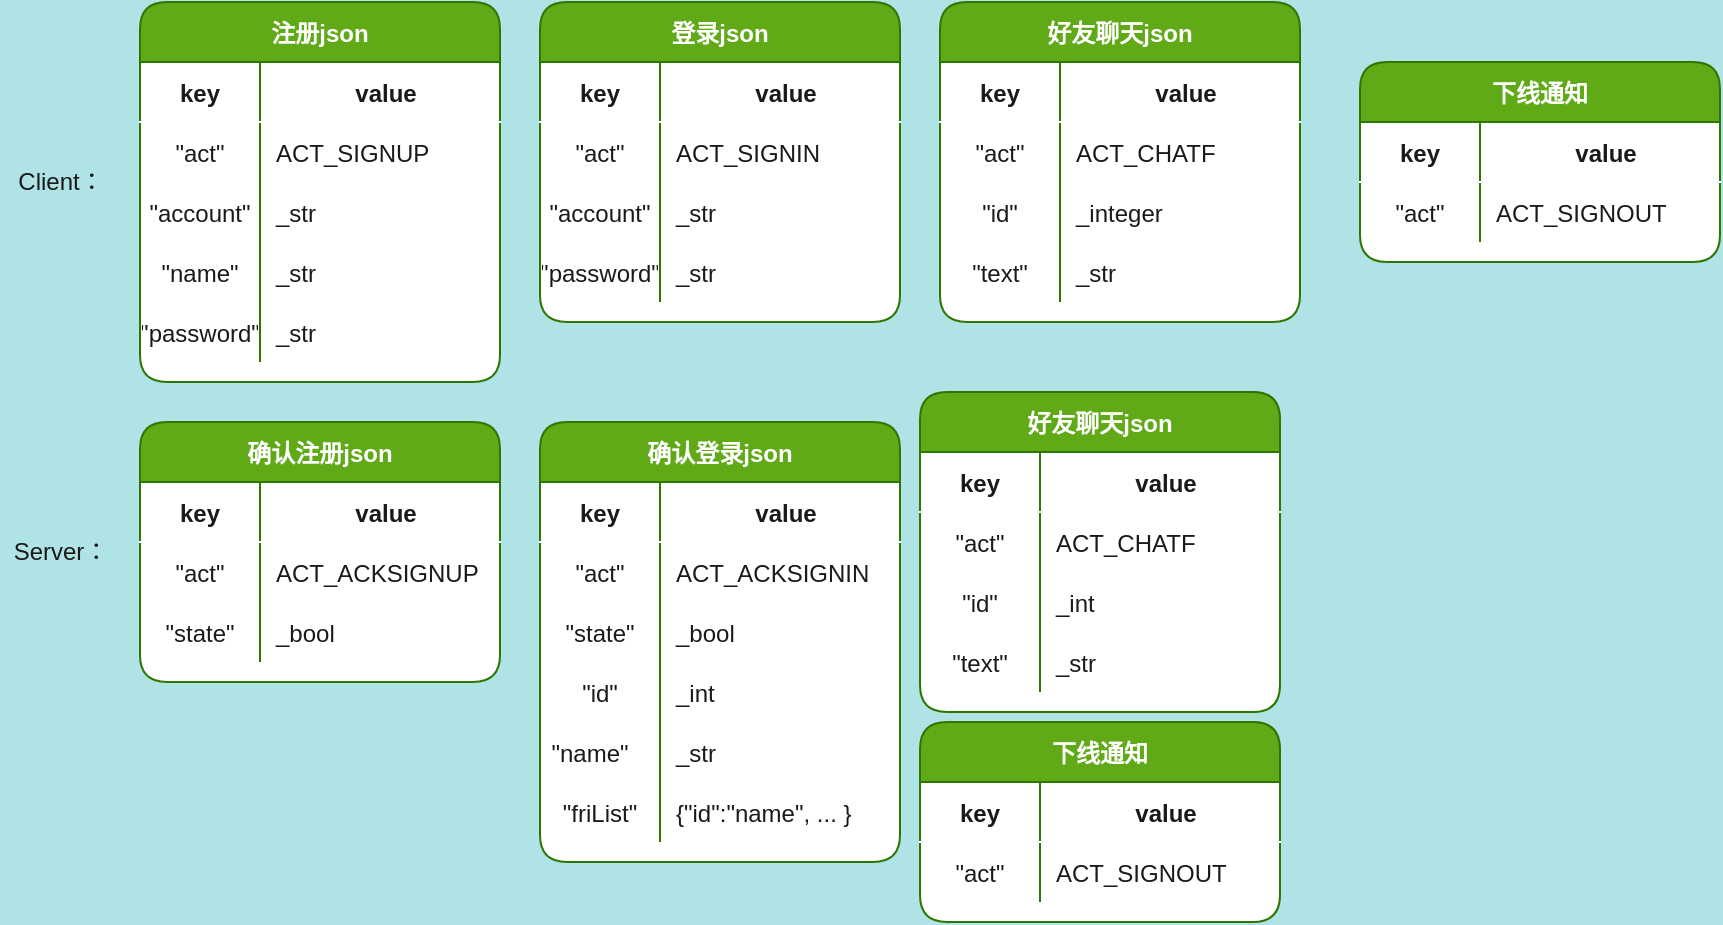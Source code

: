 <mxfile version="17.2.4" type="device"><diagram id="UB6spBwPqPlAXgm_KK_Y" name="Page-1"><mxGraphModel dx="981" dy="578" grid="1" gridSize="10" guides="1" tooltips="1" connect="1" arrows="1" fold="1" page="1" pageScale="1" pageWidth="827" pageHeight="1169" background="#B0E3E6" math="0" shadow="0"><root><mxCell id="0"/><mxCell id="1" parent="0"/><mxCell id="nh7PhufCYoo01b95kY0E-214" value="注册json" style="shape=table;startSize=30;container=1;collapsible=1;childLayout=tableLayout;fixedRows=1;rowLines=0;fontStyle=1;align=center;resizeLast=1;rounded=1;shadow=0;fillColor=#60a917;strokeColor=#2D7600;fontColor=#ffffff;flipH=1;flipV=0;swimlaneFillColor=default;" parent="1" vertex="1"><mxGeometry x="80" y="40" width="180" height="190" as="geometry"/></mxCell><mxCell id="nh7PhufCYoo01b95kY0E-215" value="" style="shape=tableRow;horizontal=0;startSize=0;swimlaneHead=0;swimlaneBody=0;fillColor=none;collapsible=0;dropTarget=0;points=[[0,0.5],[1,0.5]];portConstraint=eastwest;top=0;left=0;right=0;bottom=1;rounded=1;shadow=0;fontColor=#1A1A1A;strokeColor=#FFFFFF;" parent="nh7PhufCYoo01b95kY0E-214" vertex="1"><mxGeometry y="30" width="180" height="30" as="geometry"/></mxCell><mxCell id="nh7PhufCYoo01b95kY0E-216" value="key" style="shape=partialRectangle;connectable=0;fillColor=none;top=0;left=0;bottom=0;right=0;fontStyle=1;overflow=hidden;rounded=1;shadow=0;fontColor=#1A1A1A;strokeColor=#FFFFFF;" parent="nh7PhufCYoo01b95kY0E-215" vertex="1"><mxGeometry width="60" height="30" as="geometry"><mxRectangle width="60" height="30" as="alternateBounds"/></mxGeometry></mxCell><mxCell id="nh7PhufCYoo01b95kY0E-217" value="value" style="shape=partialRectangle;connectable=0;fillColor=none;top=0;left=0;bottom=0;right=0;align=center;spacingLeft=6;fontStyle=1;overflow=hidden;rounded=1;shadow=0;fontColor=#1A1A1A;strokeColor=#66FF66;verticalAlign=middle;" parent="nh7PhufCYoo01b95kY0E-215" vertex="1"><mxGeometry x="60" width="120" height="30" as="geometry"><mxRectangle width="120" height="30" as="alternateBounds"/></mxGeometry></mxCell><mxCell id="nh7PhufCYoo01b95kY0E-218" value="" style="shape=tableRow;horizontal=0;startSize=0;swimlaneHead=0;swimlaneBody=0;fillColor=none;collapsible=0;dropTarget=0;points=[[0,0.5],[1,0.5]];portConstraint=eastwest;top=0;left=0;right=0;bottom=0;rounded=1;shadow=0;fontColor=#1A1A1A;strokeColor=#FFFFFF;" parent="nh7PhufCYoo01b95kY0E-214" vertex="1"><mxGeometry y="60" width="180" height="30" as="geometry"/></mxCell><mxCell id="nh7PhufCYoo01b95kY0E-219" value="&quot;act&quot;" style="shape=partialRectangle;connectable=0;fillColor=none;top=0;left=0;bottom=0;right=0;editable=1;overflow=hidden;rounded=1;shadow=0;fontColor=#1A1A1A;strokeColor=#FFFFFF;" parent="nh7PhufCYoo01b95kY0E-218" vertex="1"><mxGeometry width="60" height="30" as="geometry"><mxRectangle width="60" height="30" as="alternateBounds"/></mxGeometry></mxCell><mxCell id="nh7PhufCYoo01b95kY0E-220" value="ACT_SIGNUP" style="shape=partialRectangle;connectable=0;fillColor=none;top=0;left=0;bottom=0;right=0;align=left;spacingLeft=6;overflow=hidden;rounded=1;shadow=0;fontColor=#1A1A1A;strokeColor=#FFFFFF;" parent="nh7PhufCYoo01b95kY0E-218" vertex="1"><mxGeometry x="60" width="120" height="30" as="geometry"><mxRectangle width="120" height="30" as="alternateBounds"/></mxGeometry></mxCell><mxCell id="nh7PhufCYoo01b95kY0E-221" value="" style="shape=tableRow;horizontal=0;startSize=0;swimlaneHead=0;swimlaneBody=0;fillColor=none;collapsible=0;dropTarget=0;points=[[0,0.5],[1,0.5]];portConstraint=eastwest;top=0;left=0;right=0;bottom=0;rounded=1;shadow=0;fontColor=#1A1A1A;strokeColor=#FFFFFF;" parent="nh7PhufCYoo01b95kY0E-214" vertex="1"><mxGeometry y="90" width="180" height="30" as="geometry"/></mxCell><mxCell id="nh7PhufCYoo01b95kY0E-222" value="&quot;account&quot;" style="shape=partialRectangle;connectable=0;fillColor=none;top=0;left=0;bottom=0;right=0;editable=1;overflow=hidden;rounded=1;shadow=0;fontColor=#1A1A1A;strokeColor=#FFFFFF;" parent="nh7PhufCYoo01b95kY0E-221" vertex="1"><mxGeometry width="60" height="30" as="geometry"><mxRectangle width="60" height="30" as="alternateBounds"/></mxGeometry></mxCell><mxCell id="nh7PhufCYoo01b95kY0E-223" value="_str" style="shape=partialRectangle;connectable=0;fillColor=none;top=0;left=0;bottom=0;right=0;align=left;spacingLeft=6;overflow=hidden;rounded=1;shadow=0;fontColor=#1A1A1A;strokeColor=#FFFFFF;" parent="nh7PhufCYoo01b95kY0E-221" vertex="1"><mxGeometry x="60" width="120" height="30" as="geometry"><mxRectangle width="120" height="30" as="alternateBounds"/></mxGeometry></mxCell><mxCell id="nh7PhufCYoo01b95kY0E-224" value="" style="shape=tableRow;horizontal=0;startSize=0;swimlaneHead=0;swimlaneBody=0;fillColor=none;collapsible=0;dropTarget=0;points=[[0,0.5],[1,0.5]];portConstraint=eastwest;top=0;left=0;right=0;bottom=0;rounded=1;shadow=0;fontColor=#1A1A1A;strokeColor=#FFFFFF;" parent="nh7PhufCYoo01b95kY0E-214" vertex="1"><mxGeometry y="120" width="180" height="30" as="geometry"/></mxCell><mxCell id="nh7PhufCYoo01b95kY0E-225" value="&quot;name&quot;" style="shape=partialRectangle;connectable=0;fillColor=none;top=0;left=0;bottom=0;right=0;editable=1;overflow=hidden;rounded=1;shadow=0;fontColor=#1A1A1A;strokeColor=#FFFFFF;" parent="nh7PhufCYoo01b95kY0E-224" vertex="1"><mxGeometry width="60" height="30" as="geometry"><mxRectangle width="60" height="30" as="alternateBounds"/></mxGeometry></mxCell><mxCell id="nh7PhufCYoo01b95kY0E-226" value="_str" style="shape=partialRectangle;connectable=0;fillColor=none;top=0;left=0;bottom=0;right=0;align=left;spacingLeft=6;overflow=hidden;rounded=1;shadow=0;fontColor=#1A1A1A;strokeColor=#FFFFFF;" parent="nh7PhufCYoo01b95kY0E-224" vertex="1"><mxGeometry x="60" width="120" height="30" as="geometry"><mxRectangle width="120" height="30" as="alternateBounds"/></mxGeometry></mxCell><mxCell id="nh7PhufCYoo01b95kY0E-227" style="shape=tableRow;horizontal=0;startSize=0;swimlaneHead=0;swimlaneBody=0;fillColor=none;collapsible=0;dropTarget=0;points=[[0,0.5],[1,0.5]];portConstraint=eastwest;top=0;left=0;right=0;bottom=0;rounded=1;shadow=0;fontColor=#1A1A1A;strokeColor=#FFFFFF;" parent="nh7PhufCYoo01b95kY0E-214" vertex="1"><mxGeometry y="150" width="180" height="30" as="geometry"/></mxCell><mxCell id="nh7PhufCYoo01b95kY0E-228" value="&quot;password&quot;" style="shape=partialRectangle;connectable=0;fillColor=none;top=0;left=0;bottom=0;right=0;editable=1;overflow=hidden;rounded=1;shadow=0;fontColor=#1A1A1A;strokeColor=#FFFFFF;" parent="nh7PhufCYoo01b95kY0E-227" vertex="1"><mxGeometry width="60" height="30" as="geometry"><mxRectangle width="60" height="30" as="alternateBounds"/></mxGeometry></mxCell><mxCell id="nh7PhufCYoo01b95kY0E-229" value="_str" style="shape=partialRectangle;connectable=0;fillColor=none;top=0;left=0;bottom=0;right=0;align=left;spacingLeft=6;overflow=hidden;rounded=1;shadow=0;fontColor=#1A1A1A;strokeColor=#FFFFFF;" parent="nh7PhufCYoo01b95kY0E-227" vertex="1"><mxGeometry x="60" width="120" height="30" as="geometry"><mxRectangle width="120" height="30" as="alternateBounds"/></mxGeometry></mxCell><mxCell id="nh7PhufCYoo01b95kY0E-236" value="登录json" style="shape=table;startSize=30;container=1;collapsible=1;childLayout=tableLayout;fixedRows=1;rowLines=0;fontStyle=1;align=center;resizeLast=1;rounded=1;shadow=0;fillColor=#60a917;strokeColor=#2D7600;fontColor=#ffffff;flipH=1;flipV=0;swimlaneFillColor=default;" parent="1" vertex="1"><mxGeometry x="280" y="40" width="180" height="160" as="geometry"/></mxCell><mxCell id="nh7PhufCYoo01b95kY0E-237" value="" style="shape=tableRow;horizontal=0;startSize=0;swimlaneHead=0;swimlaneBody=0;fillColor=none;collapsible=0;dropTarget=0;points=[[0,0.5],[1,0.5]];portConstraint=eastwest;top=0;left=0;right=0;bottom=1;rounded=1;shadow=0;fontColor=#1A1A1A;strokeColor=#FFFFFF;" parent="nh7PhufCYoo01b95kY0E-236" vertex="1"><mxGeometry y="30" width="180" height="30" as="geometry"/></mxCell><mxCell id="nh7PhufCYoo01b95kY0E-238" value="key" style="shape=partialRectangle;connectable=0;fillColor=none;top=0;left=0;bottom=0;right=0;fontStyle=1;overflow=hidden;rounded=1;shadow=0;fontColor=#1A1A1A;strokeColor=#FFFFFF;" parent="nh7PhufCYoo01b95kY0E-237" vertex="1"><mxGeometry width="60" height="30" as="geometry"><mxRectangle width="60" height="30" as="alternateBounds"/></mxGeometry></mxCell><mxCell id="nh7PhufCYoo01b95kY0E-239" value="value" style="shape=partialRectangle;connectable=0;fillColor=none;top=0;left=0;bottom=0;right=0;align=center;spacingLeft=6;fontStyle=1;overflow=hidden;rounded=1;shadow=0;fontColor=#1A1A1A;strokeColor=#66FF66;verticalAlign=middle;" parent="nh7PhufCYoo01b95kY0E-237" vertex="1"><mxGeometry x="60" width="120" height="30" as="geometry"><mxRectangle width="120" height="30" as="alternateBounds"/></mxGeometry></mxCell><mxCell id="nh7PhufCYoo01b95kY0E-240" value="" style="shape=tableRow;horizontal=0;startSize=0;swimlaneHead=0;swimlaneBody=0;fillColor=none;collapsible=0;dropTarget=0;points=[[0,0.5],[1,0.5]];portConstraint=eastwest;top=0;left=0;right=0;bottom=0;rounded=1;shadow=0;fontColor=#1A1A1A;strokeColor=#FFFFFF;" parent="nh7PhufCYoo01b95kY0E-236" vertex="1"><mxGeometry y="60" width="180" height="30" as="geometry"/></mxCell><mxCell id="nh7PhufCYoo01b95kY0E-241" value="&quot;act&quot;" style="shape=partialRectangle;connectable=0;fillColor=none;top=0;left=0;bottom=0;right=0;editable=1;overflow=hidden;rounded=1;shadow=0;fontColor=#1A1A1A;strokeColor=#FFFFFF;" parent="nh7PhufCYoo01b95kY0E-240" vertex="1"><mxGeometry width="60" height="30" as="geometry"><mxRectangle width="60" height="30" as="alternateBounds"/></mxGeometry></mxCell><mxCell id="nh7PhufCYoo01b95kY0E-242" value="ACT_SIGNIN" style="shape=partialRectangle;connectable=0;fillColor=none;top=0;left=0;bottom=0;right=0;align=left;spacingLeft=6;overflow=hidden;rounded=1;shadow=0;fontColor=#1A1A1A;strokeColor=#FFFFFF;" parent="nh7PhufCYoo01b95kY0E-240" vertex="1"><mxGeometry x="60" width="120" height="30" as="geometry"><mxRectangle width="120" height="30" as="alternateBounds"/></mxGeometry></mxCell><mxCell id="nh7PhufCYoo01b95kY0E-243" value="" style="shape=tableRow;horizontal=0;startSize=0;swimlaneHead=0;swimlaneBody=0;fillColor=none;collapsible=0;dropTarget=0;points=[[0,0.5],[1,0.5]];portConstraint=eastwest;top=0;left=0;right=0;bottom=0;rounded=1;shadow=0;fontColor=#1A1A1A;strokeColor=#FFFFFF;" parent="nh7PhufCYoo01b95kY0E-236" vertex="1"><mxGeometry y="90" width="180" height="30" as="geometry"/></mxCell><mxCell id="nh7PhufCYoo01b95kY0E-244" value="&quot;account&quot;" style="shape=partialRectangle;connectable=0;fillColor=none;top=0;left=0;bottom=0;right=0;editable=1;overflow=hidden;rounded=1;shadow=0;fontColor=#1A1A1A;strokeColor=#FFFFFF;" parent="nh7PhufCYoo01b95kY0E-243" vertex="1"><mxGeometry width="60" height="30" as="geometry"><mxRectangle width="60" height="30" as="alternateBounds"/></mxGeometry></mxCell><mxCell id="nh7PhufCYoo01b95kY0E-245" value="_str" style="shape=partialRectangle;connectable=0;fillColor=none;top=0;left=0;bottom=0;right=0;align=left;spacingLeft=6;overflow=hidden;rounded=1;shadow=0;fontColor=#1A1A1A;strokeColor=#FFFFFF;" parent="nh7PhufCYoo01b95kY0E-243" vertex="1"><mxGeometry x="60" width="120" height="30" as="geometry"><mxRectangle width="120" height="30" as="alternateBounds"/></mxGeometry></mxCell><mxCell id="nh7PhufCYoo01b95kY0E-249" style="shape=tableRow;horizontal=0;startSize=0;swimlaneHead=0;swimlaneBody=0;fillColor=none;collapsible=0;dropTarget=0;points=[[0,0.5],[1,0.5]];portConstraint=eastwest;top=0;left=0;right=0;bottom=0;rounded=1;shadow=0;fontColor=#1A1A1A;strokeColor=#FFFFFF;" parent="nh7PhufCYoo01b95kY0E-236" vertex="1"><mxGeometry y="120" width="180" height="30" as="geometry"/></mxCell><mxCell id="nh7PhufCYoo01b95kY0E-250" value="&quot;password&quot;" style="shape=partialRectangle;connectable=0;fillColor=none;top=0;left=0;bottom=0;right=0;editable=1;overflow=hidden;rounded=1;shadow=0;fontColor=#1A1A1A;strokeColor=#FFFFFF;" parent="nh7PhufCYoo01b95kY0E-249" vertex="1"><mxGeometry width="60" height="30" as="geometry"><mxRectangle width="60" height="30" as="alternateBounds"/></mxGeometry></mxCell><mxCell id="nh7PhufCYoo01b95kY0E-251" value="_str" style="shape=partialRectangle;connectable=0;fillColor=none;top=0;left=0;bottom=0;right=0;align=left;spacingLeft=6;overflow=hidden;rounded=1;shadow=0;fontColor=#1A1A1A;strokeColor=#FFFFFF;" parent="nh7PhufCYoo01b95kY0E-249" vertex="1"><mxGeometry x="60" width="120" height="30" as="geometry"><mxRectangle width="120" height="30" as="alternateBounds"/></mxGeometry></mxCell><mxCell id="nh7PhufCYoo01b95kY0E-252" value="好友聊天json" style="shape=table;startSize=30;container=1;collapsible=1;childLayout=tableLayout;fixedRows=1;rowLines=0;fontStyle=1;align=center;resizeLast=1;rounded=1;shadow=0;fillColor=#60a917;strokeColor=#2D7600;fontColor=#ffffff;flipH=1;flipV=0;swimlaneFillColor=default;" parent="1" vertex="1"><mxGeometry x="480" y="40" width="180" height="160" as="geometry"/></mxCell><mxCell id="nh7PhufCYoo01b95kY0E-253" value="" style="shape=tableRow;horizontal=0;startSize=0;swimlaneHead=0;swimlaneBody=0;fillColor=none;collapsible=0;dropTarget=0;points=[[0,0.5],[1,0.5]];portConstraint=eastwest;top=0;left=0;right=0;bottom=1;rounded=1;shadow=0;fontColor=#1A1A1A;strokeColor=#FFFFFF;" parent="nh7PhufCYoo01b95kY0E-252" vertex="1"><mxGeometry y="30" width="180" height="30" as="geometry"/></mxCell><mxCell id="nh7PhufCYoo01b95kY0E-254" value="key" style="shape=partialRectangle;connectable=0;fillColor=none;top=0;left=0;bottom=0;right=0;fontStyle=1;overflow=hidden;rounded=1;shadow=0;fontColor=#1A1A1A;strokeColor=#FFFFFF;" parent="nh7PhufCYoo01b95kY0E-253" vertex="1"><mxGeometry width="60" height="30" as="geometry"><mxRectangle width="60" height="30" as="alternateBounds"/></mxGeometry></mxCell><mxCell id="nh7PhufCYoo01b95kY0E-255" value="value" style="shape=partialRectangle;connectable=0;fillColor=none;top=0;left=0;bottom=0;right=0;align=center;spacingLeft=6;fontStyle=1;overflow=hidden;rounded=1;shadow=0;fontColor=#1A1A1A;strokeColor=#66FF66;verticalAlign=middle;" parent="nh7PhufCYoo01b95kY0E-253" vertex="1"><mxGeometry x="60" width="120" height="30" as="geometry"><mxRectangle width="120" height="30" as="alternateBounds"/></mxGeometry></mxCell><mxCell id="nh7PhufCYoo01b95kY0E-256" value="" style="shape=tableRow;horizontal=0;startSize=0;swimlaneHead=0;swimlaneBody=0;fillColor=none;collapsible=0;dropTarget=0;points=[[0,0.5],[1,0.5]];portConstraint=eastwest;top=0;left=0;right=0;bottom=0;rounded=1;shadow=0;fontColor=#1A1A1A;strokeColor=#FFFFFF;" parent="nh7PhufCYoo01b95kY0E-252" vertex="1"><mxGeometry y="60" width="180" height="30" as="geometry"/></mxCell><mxCell id="nh7PhufCYoo01b95kY0E-257" value="&quot;act&quot;" style="shape=partialRectangle;connectable=0;fillColor=none;top=0;left=0;bottom=0;right=0;editable=1;overflow=hidden;rounded=1;shadow=0;fontColor=#1A1A1A;strokeColor=#FFFFFF;" parent="nh7PhufCYoo01b95kY0E-256" vertex="1"><mxGeometry width="60" height="30" as="geometry"><mxRectangle width="60" height="30" as="alternateBounds"/></mxGeometry></mxCell><mxCell id="nh7PhufCYoo01b95kY0E-258" value="ACT_CHATF" style="shape=partialRectangle;connectable=0;fillColor=none;top=0;left=0;bottom=0;right=0;align=left;spacingLeft=6;overflow=hidden;rounded=1;shadow=0;fontColor=#1A1A1A;strokeColor=#FFFFFF;" parent="nh7PhufCYoo01b95kY0E-256" vertex="1"><mxGeometry x="60" width="120" height="30" as="geometry"><mxRectangle width="120" height="30" as="alternateBounds"/></mxGeometry></mxCell><mxCell id="nh7PhufCYoo01b95kY0E-259" value="" style="shape=tableRow;horizontal=0;startSize=0;swimlaneHead=0;swimlaneBody=0;fillColor=none;collapsible=0;dropTarget=0;points=[[0,0.5],[1,0.5]];portConstraint=eastwest;top=0;left=0;right=0;bottom=0;rounded=1;shadow=0;fontColor=#1A1A1A;strokeColor=#FFFFFF;" parent="nh7PhufCYoo01b95kY0E-252" vertex="1"><mxGeometry y="90" width="180" height="30" as="geometry"/></mxCell><mxCell id="nh7PhufCYoo01b95kY0E-260" value="&quot;id&quot;" style="shape=partialRectangle;connectable=0;fillColor=none;top=0;left=0;bottom=0;right=0;editable=1;overflow=hidden;rounded=1;shadow=0;fontColor=#1A1A1A;strokeColor=#FFFFFF;" parent="nh7PhufCYoo01b95kY0E-259" vertex="1"><mxGeometry width="60" height="30" as="geometry"><mxRectangle width="60" height="30" as="alternateBounds"/></mxGeometry></mxCell><mxCell id="nh7PhufCYoo01b95kY0E-261" value="_integer" style="shape=partialRectangle;connectable=0;fillColor=none;top=0;left=0;bottom=0;right=0;align=left;spacingLeft=6;overflow=hidden;rounded=1;shadow=0;fontColor=#1A1A1A;strokeColor=#FFFFFF;" parent="nh7PhufCYoo01b95kY0E-259" vertex="1"><mxGeometry x="60" width="120" height="30" as="geometry"><mxRectangle width="120" height="30" as="alternateBounds"/></mxGeometry></mxCell><mxCell id="nh7PhufCYoo01b95kY0E-262" style="shape=tableRow;horizontal=0;startSize=0;swimlaneHead=0;swimlaneBody=0;fillColor=none;collapsible=0;dropTarget=0;points=[[0,0.5],[1,0.5]];portConstraint=eastwest;top=0;left=0;right=0;bottom=0;rounded=1;shadow=0;fontColor=#1A1A1A;strokeColor=#FFFFFF;" parent="nh7PhufCYoo01b95kY0E-252" vertex="1"><mxGeometry y="120" width="180" height="30" as="geometry"/></mxCell><mxCell id="nh7PhufCYoo01b95kY0E-263" value="&quot;text&quot;" style="shape=partialRectangle;connectable=0;fillColor=none;top=0;left=0;bottom=0;right=0;editable=1;overflow=hidden;rounded=1;shadow=0;fontColor=#1A1A1A;strokeColor=#FFFFFF;" parent="nh7PhufCYoo01b95kY0E-262" vertex="1"><mxGeometry width="60" height="30" as="geometry"><mxRectangle width="60" height="30" as="alternateBounds"/></mxGeometry></mxCell><mxCell id="nh7PhufCYoo01b95kY0E-264" value="_str" style="shape=partialRectangle;connectable=0;fillColor=none;top=0;left=0;bottom=0;right=0;align=left;spacingLeft=6;overflow=hidden;rounded=1;shadow=0;fontColor=#1A1A1A;strokeColor=#FFFFFF;" parent="nh7PhufCYoo01b95kY0E-262" vertex="1"><mxGeometry x="60" width="120" height="30" as="geometry"><mxRectangle width="120" height="30" as="alternateBounds"/></mxGeometry></mxCell><mxCell id="nh7PhufCYoo01b95kY0E-265" value="确认注册json" style="shape=table;startSize=30;container=1;collapsible=1;childLayout=tableLayout;fixedRows=1;rowLines=0;fontStyle=1;align=center;resizeLast=1;rounded=1;shadow=0;fillColor=#60a917;strokeColor=#2D7600;fontColor=#ffffff;flipH=1;flipV=0;swimlaneFillColor=default;" parent="1" vertex="1"><mxGeometry x="80" y="250" width="180" height="130" as="geometry"/></mxCell><mxCell id="nh7PhufCYoo01b95kY0E-266" value="" style="shape=tableRow;horizontal=0;startSize=0;swimlaneHead=0;swimlaneBody=0;fillColor=none;collapsible=0;dropTarget=0;points=[[0,0.5],[1,0.5]];portConstraint=eastwest;top=0;left=0;right=0;bottom=1;rounded=1;shadow=0;fontColor=#1A1A1A;strokeColor=#FFFFFF;" parent="nh7PhufCYoo01b95kY0E-265" vertex="1"><mxGeometry y="30" width="180" height="30" as="geometry"/></mxCell><mxCell id="nh7PhufCYoo01b95kY0E-267" value="key" style="shape=partialRectangle;connectable=0;fillColor=none;top=0;left=0;bottom=0;right=0;fontStyle=1;overflow=hidden;rounded=1;shadow=0;fontColor=#1A1A1A;strokeColor=#FFFFFF;" parent="nh7PhufCYoo01b95kY0E-266" vertex="1"><mxGeometry width="60" height="30" as="geometry"><mxRectangle width="60" height="30" as="alternateBounds"/></mxGeometry></mxCell><mxCell id="nh7PhufCYoo01b95kY0E-268" value="value" style="shape=partialRectangle;connectable=0;fillColor=none;top=0;left=0;bottom=0;right=0;align=center;spacingLeft=6;fontStyle=1;overflow=hidden;rounded=1;shadow=0;fontColor=#1A1A1A;strokeColor=#66FF66;verticalAlign=middle;" parent="nh7PhufCYoo01b95kY0E-266" vertex="1"><mxGeometry x="60" width="120" height="30" as="geometry"><mxRectangle width="120" height="30" as="alternateBounds"/></mxGeometry></mxCell><mxCell id="nh7PhufCYoo01b95kY0E-269" value="" style="shape=tableRow;horizontal=0;startSize=0;swimlaneHead=0;swimlaneBody=0;fillColor=none;collapsible=0;dropTarget=0;points=[[0,0.5],[1,0.5]];portConstraint=eastwest;top=0;left=0;right=0;bottom=0;rounded=1;shadow=0;fontColor=#1A1A1A;strokeColor=#FFFFFF;" parent="nh7PhufCYoo01b95kY0E-265" vertex="1"><mxGeometry y="60" width="180" height="30" as="geometry"/></mxCell><mxCell id="nh7PhufCYoo01b95kY0E-270" value="&quot;act&quot;" style="shape=partialRectangle;connectable=0;fillColor=none;top=0;left=0;bottom=0;right=0;editable=1;overflow=hidden;rounded=1;shadow=0;fontColor=#1A1A1A;strokeColor=#FFFFFF;" parent="nh7PhufCYoo01b95kY0E-269" vertex="1"><mxGeometry width="60" height="30" as="geometry"><mxRectangle width="60" height="30" as="alternateBounds"/></mxGeometry></mxCell><mxCell id="nh7PhufCYoo01b95kY0E-271" value="ACT_ACKSIGNUP" style="shape=partialRectangle;connectable=0;fillColor=none;top=0;left=0;bottom=0;right=0;align=left;spacingLeft=6;overflow=hidden;rounded=1;shadow=0;fontColor=#1A1A1A;strokeColor=#FFFFFF;" parent="nh7PhufCYoo01b95kY0E-269" vertex="1"><mxGeometry x="60" width="120" height="30" as="geometry"><mxRectangle width="120" height="30" as="alternateBounds"/></mxGeometry></mxCell><mxCell id="nh7PhufCYoo01b95kY0E-272" value="" style="shape=tableRow;horizontal=0;startSize=0;swimlaneHead=0;swimlaneBody=0;fillColor=none;collapsible=0;dropTarget=0;points=[[0,0.5],[1,0.5]];portConstraint=eastwest;top=0;left=0;right=0;bottom=0;rounded=1;shadow=0;fontColor=#1A1A1A;strokeColor=#FFFFFF;" parent="nh7PhufCYoo01b95kY0E-265" vertex="1"><mxGeometry y="90" width="180" height="30" as="geometry"/></mxCell><mxCell id="nh7PhufCYoo01b95kY0E-273" value="&quot;state&quot;" style="shape=partialRectangle;connectable=0;fillColor=none;top=0;left=0;bottom=0;right=0;editable=1;overflow=hidden;rounded=1;shadow=0;fontColor=#1A1A1A;strokeColor=#FFFFFF;" parent="nh7PhufCYoo01b95kY0E-272" vertex="1"><mxGeometry width="60" height="30" as="geometry"><mxRectangle width="60" height="30" as="alternateBounds"/></mxGeometry></mxCell><mxCell id="nh7PhufCYoo01b95kY0E-274" value="_bool" style="shape=partialRectangle;connectable=0;fillColor=none;top=0;left=0;bottom=0;right=0;align=left;spacingLeft=6;overflow=hidden;rounded=1;shadow=0;fontColor=#1A1A1A;strokeColor=#FFFFFF;" parent="nh7PhufCYoo01b95kY0E-272" vertex="1"><mxGeometry x="60" width="120" height="30" as="geometry"><mxRectangle width="120" height="30" as="alternateBounds"/></mxGeometry></mxCell><mxCell id="nh7PhufCYoo01b95kY0E-281" value="Client：" style="text;html=1;align=center;verticalAlign=middle;resizable=0;points=[];autosize=1;strokeColor=none;fillColor=none;fontColor=#1A1A1A;flipH=1;flipV=0;" parent="1" vertex="1"><mxGeometry x="10" y="120" width="60" height="20" as="geometry"/></mxCell><mxCell id="nh7PhufCYoo01b95kY0E-282" value="Server：" style="text;html=1;align=center;verticalAlign=middle;resizable=0;points=[];autosize=1;strokeColor=none;fillColor=none;fontColor=#1A1A1A;flipH=1;flipV=0;" parent="1" vertex="1"><mxGeometry x="10" y="305" width="60" height="20" as="geometry"/></mxCell><mxCell id="nh7PhufCYoo01b95kY0E-283" value="确认登录json" style="shape=table;startSize=30;container=1;collapsible=1;childLayout=tableLayout;fixedRows=1;rowLines=0;fontStyle=1;align=center;resizeLast=1;rounded=1;shadow=0;fillColor=#60a917;strokeColor=#2D7600;fontColor=#ffffff;flipH=1;flipV=0;swimlaneFillColor=default;" parent="1" vertex="1"><mxGeometry x="280" y="250" width="180" height="220" as="geometry"/></mxCell><mxCell id="nh7PhufCYoo01b95kY0E-284" value="" style="shape=tableRow;horizontal=0;startSize=0;swimlaneHead=0;swimlaneBody=0;fillColor=none;collapsible=0;dropTarget=0;points=[[0,0.5],[1,0.5]];portConstraint=eastwest;top=0;left=0;right=0;bottom=1;rounded=1;shadow=0;fontColor=#1A1A1A;strokeColor=#FFFFFF;" parent="nh7PhufCYoo01b95kY0E-283" vertex="1"><mxGeometry y="30" width="180" height="30" as="geometry"/></mxCell><mxCell id="nh7PhufCYoo01b95kY0E-285" value="key" style="shape=partialRectangle;connectable=0;fillColor=none;top=0;left=0;bottom=0;right=0;fontStyle=1;overflow=hidden;rounded=1;shadow=0;fontColor=#1A1A1A;strokeColor=#FFFFFF;" parent="nh7PhufCYoo01b95kY0E-284" vertex="1"><mxGeometry width="60" height="30" as="geometry"><mxRectangle width="60" height="30" as="alternateBounds"/></mxGeometry></mxCell><mxCell id="nh7PhufCYoo01b95kY0E-286" value="value" style="shape=partialRectangle;connectable=0;fillColor=none;top=0;left=0;bottom=0;right=0;align=center;spacingLeft=6;fontStyle=1;overflow=hidden;rounded=1;shadow=0;fontColor=#1A1A1A;strokeColor=#66FF66;verticalAlign=middle;" parent="nh7PhufCYoo01b95kY0E-284" vertex="1"><mxGeometry x="60" width="120" height="30" as="geometry"><mxRectangle width="120" height="30" as="alternateBounds"/></mxGeometry></mxCell><mxCell id="nh7PhufCYoo01b95kY0E-287" value="" style="shape=tableRow;horizontal=0;startSize=0;swimlaneHead=0;swimlaneBody=0;fillColor=none;collapsible=0;dropTarget=0;points=[[0,0.5],[1,0.5]];portConstraint=eastwest;top=0;left=0;right=0;bottom=0;rounded=1;shadow=0;fontColor=#1A1A1A;strokeColor=#FFFFFF;" parent="nh7PhufCYoo01b95kY0E-283" vertex="1"><mxGeometry y="60" width="180" height="30" as="geometry"/></mxCell><mxCell id="nh7PhufCYoo01b95kY0E-288" value="&quot;act&quot;" style="shape=partialRectangle;connectable=0;fillColor=none;top=0;left=0;bottom=0;right=0;editable=1;overflow=hidden;rounded=1;shadow=0;fontColor=#1A1A1A;strokeColor=#FFFFFF;" parent="nh7PhufCYoo01b95kY0E-287" vertex="1"><mxGeometry width="60" height="30" as="geometry"><mxRectangle width="60" height="30" as="alternateBounds"/></mxGeometry></mxCell><mxCell id="nh7PhufCYoo01b95kY0E-289" value="ACT_ACKSIGNIN" style="shape=partialRectangle;connectable=0;fillColor=none;top=0;left=0;bottom=0;right=0;align=left;spacingLeft=6;overflow=hidden;rounded=1;shadow=0;fontColor=#1A1A1A;strokeColor=#FFFFFF;" parent="nh7PhufCYoo01b95kY0E-287" vertex="1"><mxGeometry x="60" width="120" height="30" as="geometry"><mxRectangle width="120" height="30" as="alternateBounds"/></mxGeometry></mxCell><mxCell id="nh7PhufCYoo01b95kY0E-290" value="" style="shape=tableRow;horizontal=0;startSize=0;swimlaneHead=0;swimlaneBody=0;fillColor=none;collapsible=0;dropTarget=0;points=[[0,0.5],[1,0.5]];portConstraint=eastwest;top=0;left=0;right=0;bottom=0;rounded=1;shadow=0;fontColor=#1A1A1A;strokeColor=#FFFFFF;" parent="nh7PhufCYoo01b95kY0E-283" vertex="1"><mxGeometry y="90" width="180" height="30" as="geometry"/></mxCell><mxCell id="nh7PhufCYoo01b95kY0E-291" value="&quot;state&quot;" style="shape=partialRectangle;connectable=0;fillColor=none;top=0;left=0;bottom=0;right=0;editable=1;overflow=hidden;rounded=1;shadow=0;fontColor=#1A1A1A;strokeColor=#FFFFFF;" parent="nh7PhufCYoo01b95kY0E-290" vertex="1"><mxGeometry width="60" height="30" as="geometry"><mxRectangle width="60" height="30" as="alternateBounds"/></mxGeometry></mxCell><mxCell id="nh7PhufCYoo01b95kY0E-292" value="_bool" style="shape=partialRectangle;connectable=0;fillColor=none;top=0;left=0;bottom=0;right=0;align=left;spacingLeft=6;overflow=hidden;rounded=1;shadow=0;fontColor=#1A1A1A;strokeColor=#FFFFFF;" parent="nh7PhufCYoo01b95kY0E-290" vertex="1"><mxGeometry x="60" width="120" height="30" as="geometry"><mxRectangle width="120" height="30" as="alternateBounds"/></mxGeometry></mxCell><mxCell id="eWblQBANJWj9cYZpYPlp-1" style="shape=tableRow;horizontal=0;startSize=0;swimlaneHead=0;swimlaneBody=0;fillColor=none;collapsible=0;dropTarget=0;points=[[0,0.5],[1,0.5]];portConstraint=eastwest;top=0;left=0;right=0;bottom=0;rounded=1;shadow=0;fontColor=#1A1A1A;strokeColor=#FFFFFF;" parent="nh7PhufCYoo01b95kY0E-283" vertex="1"><mxGeometry y="120" width="180" height="30" as="geometry"/></mxCell><mxCell id="eWblQBANJWj9cYZpYPlp-2" value="&quot;id&quot;" style="shape=partialRectangle;connectable=0;fillColor=none;top=0;left=0;bottom=0;right=0;editable=1;overflow=hidden;rounded=1;shadow=0;fontColor=#1A1A1A;strokeColor=#FFFFFF;" parent="eWblQBANJWj9cYZpYPlp-1" vertex="1"><mxGeometry width="60" height="30" as="geometry"><mxRectangle width="60" height="30" as="alternateBounds"/></mxGeometry></mxCell><mxCell id="eWblQBANJWj9cYZpYPlp-3" value="_int" style="shape=partialRectangle;connectable=0;fillColor=none;top=0;left=0;bottom=0;right=0;align=left;spacingLeft=6;overflow=hidden;rounded=1;shadow=0;fontColor=#1A1A1A;strokeColor=#FFFFFF;" parent="eWblQBANJWj9cYZpYPlp-1" vertex="1"><mxGeometry x="60" width="120" height="30" as="geometry"><mxRectangle width="120" height="30" as="alternateBounds"/></mxGeometry></mxCell><mxCell id="j1FwUXM-8uV0y5t_SQzI-1" style="shape=tableRow;horizontal=0;startSize=0;swimlaneHead=0;swimlaneBody=0;fillColor=none;collapsible=0;dropTarget=0;points=[[0,0.5],[1,0.5]];portConstraint=eastwest;top=0;left=0;right=0;bottom=0;rounded=1;shadow=0;fontColor=#1A1A1A;strokeColor=#FFFFFF;" parent="nh7PhufCYoo01b95kY0E-283" vertex="1"><mxGeometry y="150" width="180" height="30" as="geometry"/></mxCell><mxCell id="j1FwUXM-8uV0y5t_SQzI-2" value="&quot;name&quot;   " style="shape=partialRectangle;connectable=0;fillColor=none;top=0;left=0;bottom=0;right=0;editable=1;overflow=hidden;rounded=1;shadow=0;fontColor=#1A1A1A;strokeColor=#FFFFFF;" parent="j1FwUXM-8uV0y5t_SQzI-1" vertex="1"><mxGeometry width="60" height="30" as="geometry"><mxRectangle width="60" height="30" as="alternateBounds"/></mxGeometry></mxCell><mxCell id="j1FwUXM-8uV0y5t_SQzI-3" value="_str" style="shape=partialRectangle;connectable=0;fillColor=none;top=0;left=0;bottom=0;right=0;align=left;spacingLeft=6;overflow=hidden;rounded=1;shadow=0;fontColor=#1A1A1A;strokeColor=#FFFFFF;" parent="j1FwUXM-8uV0y5t_SQzI-1" vertex="1"><mxGeometry x="60" width="120" height="30" as="geometry"><mxRectangle width="120" height="30" as="alternateBounds"/></mxGeometry></mxCell><mxCell id="j1FwUXM-8uV0y5t_SQzI-4" style="shape=tableRow;horizontal=0;startSize=0;swimlaneHead=0;swimlaneBody=0;fillColor=none;collapsible=0;dropTarget=0;points=[[0,0.5],[1,0.5]];portConstraint=eastwest;top=0;left=0;right=0;bottom=0;rounded=1;shadow=0;fontColor=#1A1A1A;strokeColor=#FFFFFF;" parent="nh7PhufCYoo01b95kY0E-283" vertex="1"><mxGeometry y="180" width="180" height="30" as="geometry"/></mxCell><mxCell id="j1FwUXM-8uV0y5t_SQzI-5" value="&quot;friList&quot;" style="shape=partialRectangle;connectable=0;fillColor=none;top=0;left=0;bottom=0;right=0;editable=1;overflow=hidden;rounded=1;shadow=0;fontColor=#1A1A1A;strokeColor=#FFFFFF;" parent="j1FwUXM-8uV0y5t_SQzI-4" vertex="1"><mxGeometry width="60" height="30" as="geometry"><mxRectangle width="60" height="30" as="alternateBounds"/></mxGeometry></mxCell><mxCell id="j1FwUXM-8uV0y5t_SQzI-6" value="{&quot;id&quot;:&quot;name&quot;, ... }" style="shape=partialRectangle;connectable=0;fillColor=none;top=0;left=0;bottom=0;right=0;align=left;spacingLeft=6;overflow=hidden;rounded=1;shadow=0;fontColor=#1A1A1A;strokeColor=#FFFFFF;" parent="j1FwUXM-8uV0y5t_SQzI-4" vertex="1"><mxGeometry x="60" width="120" height="30" as="geometry"><mxRectangle width="120" height="30" as="alternateBounds"/></mxGeometry></mxCell><mxCell id="ErnLMD6ximKCqtCwm617-1" value="好友聊天json" style="shape=table;startSize=30;container=1;collapsible=1;childLayout=tableLayout;fixedRows=1;rowLines=0;fontStyle=1;align=center;resizeLast=1;rounded=1;shadow=0;fillColor=#60a917;strokeColor=#2D7600;fontColor=#ffffff;flipH=1;flipV=0;gradientColor=none;swimlaneFillColor=default;" parent="1" vertex="1"><mxGeometry x="470" y="235" width="180" height="160" as="geometry"/></mxCell><mxCell id="ErnLMD6ximKCqtCwm617-2" value="" style="shape=tableRow;horizontal=0;startSize=0;swimlaneHead=0;swimlaneBody=0;fillColor=none;collapsible=0;dropTarget=0;points=[[0,0.5],[1,0.5]];portConstraint=eastwest;top=0;left=0;right=0;bottom=1;rounded=1;shadow=0;fontColor=#1A1A1A;strokeColor=#FFFFFF;" parent="ErnLMD6ximKCqtCwm617-1" vertex="1"><mxGeometry y="30" width="180" height="30" as="geometry"/></mxCell><mxCell id="ErnLMD6ximKCqtCwm617-3" value="key" style="shape=partialRectangle;connectable=0;fillColor=none;top=0;left=0;bottom=0;right=0;fontStyle=1;overflow=hidden;rounded=1;shadow=0;fontColor=#1A1A1A;strokeColor=#FFFFFF;" parent="ErnLMD6ximKCqtCwm617-2" vertex="1"><mxGeometry width="60" height="30" as="geometry"><mxRectangle width="60" height="30" as="alternateBounds"/></mxGeometry></mxCell><mxCell id="ErnLMD6ximKCqtCwm617-4" value="value" style="shape=partialRectangle;connectable=0;fillColor=none;top=0;left=0;bottom=0;right=0;align=center;spacingLeft=6;fontStyle=1;overflow=hidden;rounded=1;shadow=0;fontColor=#1A1A1A;strokeColor=#66FF66;verticalAlign=middle;" parent="ErnLMD6ximKCqtCwm617-2" vertex="1"><mxGeometry x="60" width="120" height="30" as="geometry"><mxRectangle width="120" height="30" as="alternateBounds"/></mxGeometry></mxCell><mxCell id="ErnLMD6ximKCqtCwm617-5" value="" style="shape=tableRow;horizontal=0;startSize=0;swimlaneHead=0;swimlaneBody=0;fillColor=none;collapsible=0;dropTarget=0;points=[[0,0.5],[1,0.5]];portConstraint=eastwest;top=0;left=0;right=0;bottom=0;rounded=1;shadow=0;fontColor=#1A1A1A;strokeColor=#FFFFFF;" parent="ErnLMD6ximKCqtCwm617-1" vertex="1"><mxGeometry y="60" width="180" height="30" as="geometry"/></mxCell><mxCell id="ErnLMD6ximKCqtCwm617-6" value="&quot;act&quot;" style="shape=partialRectangle;connectable=0;fillColor=none;top=0;left=0;bottom=0;right=0;editable=1;overflow=hidden;rounded=1;shadow=0;fontColor=#1A1A1A;strokeColor=#FFFFFF;" parent="ErnLMD6ximKCqtCwm617-5" vertex="1"><mxGeometry width="60" height="30" as="geometry"><mxRectangle width="60" height="30" as="alternateBounds"/></mxGeometry></mxCell><mxCell id="ErnLMD6ximKCqtCwm617-7" value="ACT_CHATF" style="shape=partialRectangle;connectable=0;fillColor=none;top=0;left=0;bottom=0;right=0;align=left;spacingLeft=6;overflow=hidden;rounded=1;shadow=0;fontColor=#1A1A1A;strokeColor=#FFFFFF;" parent="ErnLMD6ximKCqtCwm617-5" vertex="1"><mxGeometry x="60" width="120" height="30" as="geometry"><mxRectangle width="120" height="30" as="alternateBounds"/></mxGeometry></mxCell><mxCell id="ErnLMD6ximKCqtCwm617-8" value="" style="shape=tableRow;horizontal=0;startSize=0;swimlaneHead=0;swimlaneBody=0;fillColor=none;collapsible=0;dropTarget=0;points=[[0,0.5],[1,0.5]];portConstraint=eastwest;top=0;left=0;right=0;bottom=0;rounded=1;shadow=0;fontColor=#1A1A1A;strokeColor=#FFFFFF;" parent="ErnLMD6ximKCqtCwm617-1" vertex="1"><mxGeometry y="90" width="180" height="30" as="geometry"/></mxCell><mxCell id="ErnLMD6ximKCqtCwm617-9" value="&quot;id&quot;" style="shape=partialRectangle;connectable=0;fillColor=none;top=0;left=0;bottom=0;right=0;editable=1;overflow=hidden;rounded=1;shadow=0;fontColor=#1A1A1A;strokeColor=#FFFFFF;" parent="ErnLMD6ximKCqtCwm617-8" vertex="1"><mxGeometry width="60" height="30" as="geometry"><mxRectangle width="60" height="30" as="alternateBounds"/></mxGeometry></mxCell><mxCell id="ErnLMD6ximKCqtCwm617-10" value="_int" style="shape=partialRectangle;connectable=0;fillColor=none;top=0;left=0;bottom=0;right=0;align=left;spacingLeft=6;overflow=hidden;rounded=1;shadow=0;fontColor=#1A1A1A;strokeColor=#FFFFFF;" parent="ErnLMD6ximKCqtCwm617-8" vertex="1"><mxGeometry x="60" width="120" height="30" as="geometry"><mxRectangle width="120" height="30" as="alternateBounds"/></mxGeometry></mxCell><mxCell id="ErnLMD6ximKCqtCwm617-11" style="shape=tableRow;horizontal=0;startSize=0;swimlaneHead=0;swimlaneBody=0;fillColor=none;collapsible=0;dropTarget=0;points=[[0,0.5],[1,0.5]];portConstraint=eastwest;top=0;left=0;right=0;bottom=0;rounded=1;shadow=0;fontColor=#1A1A1A;strokeColor=#FFFFFF;" parent="ErnLMD6ximKCqtCwm617-1" vertex="1"><mxGeometry y="120" width="180" height="30" as="geometry"/></mxCell><mxCell id="ErnLMD6ximKCqtCwm617-12" value="&quot;text&quot;" style="shape=partialRectangle;connectable=0;fillColor=none;top=0;left=0;bottom=0;right=0;editable=1;overflow=hidden;rounded=1;shadow=0;fontColor=#1A1A1A;strokeColor=#FFFFFF;" parent="ErnLMD6ximKCqtCwm617-11" vertex="1"><mxGeometry width="60" height="30" as="geometry"><mxRectangle width="60" height="30" as="alternateBounds"/></mxGeometry></mxCell><mxCell id="ErnLMD6ximKCqtCwm617-13" value="_str" style="shape=partialRectangle;connectable=0;fillColor=none;top=0;left=0;bottom=0;right=0;align=left;spacingLeft=6;overflow=hidden;rounded=1;shadow=0;fontColor=#1A1A1A;strokeColor=#FFFFFF;" parent="ErnLMD6ximKCqtCwm617-11" vertex="1"><mxGeometry x="60" width="120" height="30" as="geometry"><mxRectangle width="120" height="30" as="alternateBounds"/></mxGeometry></mxCell><mxCell id="dNBmev1RSTX37wWltH7M-1" value="下线通知" style="shape=table;startSize=30;container=1;collapsible=1;childLayout=tableLayout;fixedRows=1;rowLines=0;fontStyle=1;align=center;resizeLast=1;rounded=1;shadow=0;fillColor=#60a917;strokeColor=#2D7600;fontColor=#ffffff;flipH=1;flipV=0;swimlaneFillColor=default;" parent="1" vertex="1"><mxGeometry x="470" y="400" width="180" height="100" as="geometry"/></mxCell><mxCell id="dNBmev1RSTX37wWltH7M-2" value="" style="shape=tableRow;horizontal=0;startSize=0;swimlaneHead=0;swimlaneBody=0;fillColor=none;collapsible=0;dropTarget=0;points=[[0,0.5],[1,0.5]];portConstraint=eastwest;top=0;left=0;right=0;bottom=1;rounded=1;shadow=0;fontColor=#1A1A1A;strokeColor=#FFFFFF;" parent="dNBmev1RSTX37wWltH7M-1" vertex="1"><mxGeometry y="30" width="180" height="30" as="geometry"/></mxCell><mxCell id="dNBmev1RSTX37wWltH7M-3" value="key" style="shape=partialRectangle;connectable=0;fillColor=none;top=0;left=0;bottom=0;right=0;fontStyle=1;overflow=hidden;rounded=1;shadow=0;fontColor=#1A1A1A;strokeColor=#FFFFFF;" parent="dNBmev1RSTX37wWltH7M-2" vertex="1"><mxGeometry width="60" height="30" as="geometry"><mxRectangle width="60" height="30" as="alternateBounds"/></mxGeometry></mxCell><mxCell id="dNBmev1RSTX37wWltH7M-4" value="value" style="shape=partialRectangle;connectable=0;fillColor=none;top=0;left=0;bottom=0;right=0;align=center;spacingLeft=6;fontStyle=1;overflow=hidden;rounded=1;shadow=0;fontColor=#1A1A1A;strokeColor=#66FF66;verticalAlign=middle;" parent="dNBmev1RSTX37wWltH7M-2" vertex="1"><mxGeometry x="60" width="120" height="30" as="geometry"><mxRectangle width="120" height="30" as="alternateBounds"/></mxGeometry></mxCell><mxCell id="dNBmev1RSTX37wWltH7M-5" value="" style="shape=tableRow;horizontal=0;startSize=0;swimlaneHead=0;swimlaneBody=0;fillColor=none;collapsible=0;dropTarget=0;points=[[0,0.5],[1,0.5]];portConstraint=eastwest;top=0;left=0;right=0;bottom=0;rounded=1;shadow=0;fontColor=#1A1A1A;strokeColor=#FFFFFF;" parent="dNBmev1RSTX37wWltH7M-1" vertex="1"><mxGeometry y="60" width="180" height="30" as="geometry"/></mxCell><mxCell id="dNBmev1RSTX37wWltH7M-6" value="&quot;act&quot;" style="shape=partialRectangle;connectable=0;fillColor=none;top=0;left=0;bottom=0;right=0;editable=1;overflow=hidden;rounded=1;shadow=0;fontColor=#1A1A1A;strokeColor=#FFFFFF;" parent="dNBmev1RSTX37wWltH7M-5" vertex="1"><mxGeometry width="60" height="30" as="geometry"><mxRectangle width="60" height="30" as="alternateBounds"/></mxGeometry></mxCell><mxCell id="dNBmev1RSTX37wWltH7M-7" value="ACT_SIGNOUT" style="shape=partialRectangle;connectable=0;fillColor=none;top=0;left=0;bottom=0;right=0;align=left;spacingLeft=6;overflow=hidden;rounded=1;shadow=0;fontColor=#1A1A1A;strokeColor=#FFFFFF;" parent="dNBmev1RSTX37wWltH7M-5" vertex="1"><mxGeometry x="60" width="120" height="30" as="geometry"><mxRectangle width="120" height="30" as="alternateBounds"/></mxGeometry></mxCell><mxCell id="dNBmev1RSTX37wWltH7M-11" value="下线通知" style="shape=table;startSize=30;container=1;collapsible=1;childLayout=tableLayout;fixedRows=1;rowLines=0;fontStyle=1;align=center;resizeLast=1;rounded=1;shadow=0;fillColor=#60a917;strokeColor=#2D7600;fontColor=#ffffff;flipH=1;flipV=0;swimlaneFillColor=default;" parent="1" vertex="1"><mxGeometry x="690" y="70" width="180" height="100" as="geometry"/></mxCell><mxCell id="dNBmev1RSTX37wWltH7M-12" value="" style="shape=tableRow;horizontal=0;startSize=0;swimlaneHead=0;swimlaneBody=0;fillColor=none;collapsible=0;dropTarget=0;points=[[0,0.5],[1,0.5]];portConstraint=eastwest;top=0;left=0;right=0;bottom=1;rounded=1;shadow=0;fontColor=#1A1A1A;strokeColor=#FFFFFF;" parent="dNBmev1RSTX37wWltH7M-11" vertex="1"><mxGeometry y="30" width="180" height="30" as="geometry"/></mxCell><mxCell id="dNBmev1RSTX37wWltH7M-13" value="key" style="shape=partialRectangle;connectable=0;fillColor=none;top=0;left=0;bottom=0;right=0;fontStyle=1;overflow=hidden;rounded=1;shadow=0;fontColor=#1A1A1A;strokeColor=#FFFFFF;" parent="dNBmev1RSTX37wWltH7M-12" vertex="1"><mxGeometry width="60" height="30" as="geometry"><mxRectangle width="60" height="30" as="alternateBounds"/></mxGeometry></mxCell><mxCell id="dNBmev1RSTX37wWltH7M-14" value="value" style="shape=partialRectangle;connectable=0;fillColor=none;top=0;left=0;bottom=0;right=0;align=center;spacingLeft=6;fontStyle=1;overflow=hidden;rounded=1;shadow=0;fontColor=#1A1A1A;strokeColor=#66FF66;verticalAlign=middle;" parent="dNBmev1RSTX37wWltH7M-12" vertex="1"><mxGeometry x="60" width="120" height="30" as="geometry"><mxRectangle width="120" height="30" as="alternateBounds"/></mxGeometry></mxCell><mxCell id="dNBmev1RSTX37wWltH7M-15" value="" style="shape=tableRow;horizontal=0;startSize=0;swimlaneHead=0;swimlaneBody=0;fillColor=none;collapsible=0;dropTarget=0;points=[[0,0.5],[1,0.5]];portConstraint=eastwest;top=0;left=0;right=0;bottom=0;rounded=1;shadow=0;fontColor=#1A1A1A;strokeColor=#FFFFFF;" parent="dNBmev1RSTX37wWltH7M-11" vertex="1"><mxGeometry y="60" width="180" height="30" as="geometry"/></mxCell><mxCell id="dNBmev1RSTX37wWltH7M-16" value="&quot;act&quot;" style="shape=partialRectangle;connectable=0;fillColor=none;top=0;left=0;bottom=0;right=0;editable=1;overflow=hidden;rounded=1;shadow=0;fontColor=#1A1A1A;strokeColor=#FFFFFF;" parent="dNBmev1RSTX37wWltH7M-15" vertex="1"><mxGeometry width="60" height="30" as="geometry"><mxRectangle width="60" height="30" as="alternateBounds"/></mxGeometry></mxCell><mxCell id="dNBmev1RSTX37wWltH7M-17" value="ACT_SIGNOUT" style="shape=partialRectangle;connectable=0;fillColor=none;top=0;left=0;bottom=0;right=0;align=left;spacingLeft=6;overflow=hidden;rounded=1;shadow=0;fontColor=#1A1A1A;strokeColor=#FFFFFF;" parent="dNBmev1RSTX37wWltH7M-15" vertex="1"><mxGeometry x="60" width="120" height="30" as="geometry"><mxRectangle width="120" height="30" as="alternateBounds"/></mxGeometry></mxCell></root></mxGraphModel></diagram></mxfile>